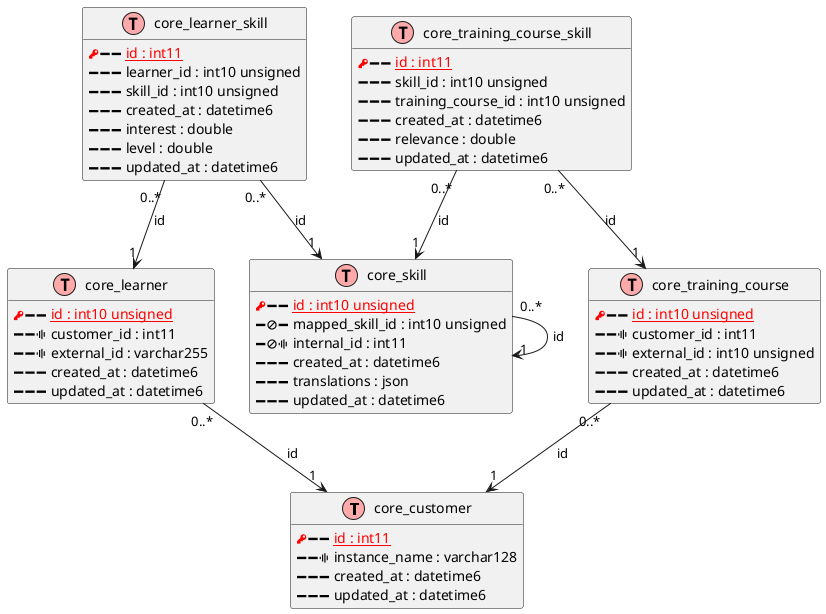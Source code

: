 @startuml
' uncomment the line below if you're using computer with a retina display
' skinparam dpi 300
!function Table($name)
  !return "class " + $name + " << (T,#FFAAAA) >>"
!endfunction
' we use bold for primary key
' green color for unique
' and underscore for not_null
!function column($name, $type, $null="", $pk="", $fk="", $unique="")
  !$label = ""

  ' Display key
  !if ($pk == "PK" && $fk != "FK")
    !$label = "<color:red><&key></color>"
  !elseif ($pk == "PK" && $fk == "FK")
    !$label = "<color:blue><&key></color>"
  !elseif ($fk == "FK")
    !$label = "<color:green><&key></color>"
  !else
    !$label = "<&minus>"
  !endif

  ' Display nullable icon
  !if ($null == "NULL")
    !$label = $label + "<&ban>"
  !else
    !$label = $label + "<&minus>"
  !endif

  ' Display unique icon
  !if ($unique == "UNIQUE")
    !$label = $label + "<&audio-spectrum>"
  !else
    !$label = $label + "<&minus>"
  !endif

  ' display label in the right color (PK, FK, both, none)
  !$label = $label + " "
  !$columnSpec = $name + " : " + $type
  !if ($pk == "PK" && $fk != "FK")
    !$label = $label + "<u><color:red>" + $columnSpec + "</color></u>"
  !elseif ($pk == "PK" && $fk == "FK")
    !$label = $label + "<u><color:blue>" + $columnSpec + "</color></u>"
  !elseif ($fk == "FK")
    !$label = $label + "<u><color:green>" + $columnSpec + "</color></u>"
  !else
    !$label = $label + $columnSpec
  !endif

  !return $label
!endfunction
' other tags available:
' <i></i>
' <back:COLOR></color>, where color is a color name or html color code
' (#FFAACC)
' see: http://plantuml.com/classes.html#More
hide methods
hide stereotypes
skinparam classAttributeIconSize 0

' entities
' entities
Table(core_customer) {
  column("id", "int11", "NOT NULL", "PK", "", "")
  column("instance_name", "varchar128", "NOT NULL", "", "", "UNIQUE")
  column("created_at", "datetime6", "NOT NULL", "", "", "")
  column("updated_at", "datetime6", "NOT NULL", "", "", "")
}

Table(core_learner) {
  column("id", "int10 unsigned", "NOT NULL", "PK", "", "")
  column("customer_id", "int11", "NOT NULL", "", "", "UNIQUE")
  column("external_id", "varchar255", "NOT NULL", "", "", "UNIQUE")
  column("created_at", "datetime6", "NOT NULL", "", "", "")
  column("updated_at", "datetime6", "NOT NULL", "", "", "")
}
core_learner "0..*" --> "1" core_customer : "id"

Table(core_learner_skill) {
  column("id", "int11", "NOT NULL", "PK", "", "")
  column("learner_id", "int10 unsigned", "NOT NULL", "", "", "")
  column("skill_id", "int10 unsigned", "NOT NULL", "", "", "")
  column("created_at", "datetime6", "NOT NULL", "", "", "")
  column("interest", "double", "NOT NULL", "", "", "")
  column("level", "double", "NOT NULL", "", "", "")
  column("updated_at", "datetime6", "NOT NULL", "", "", "")
}
core_learner_skill "0..*" --> "1" core_learner : "id"
core_learner_skill "0..*" --> "1" core_skill : "id"

Table(core_skill) {
  column("id", "int10 unsigned", "NOT NULL", "PK", "", "")
  column("mapped_skill_id", "int10 unsigned", "NULL", "", "", "")
  column("internal_id", "int11", "NULL", "", "", "UNIQUE")
  column("created_at", "datetime6", "NOT NULL", "", "", "")
  column("translations", "json", "NOT NULL", "", "", "")
  column("updated_at", "datetime6", "NOT NULL", "", "", "")
}
core_skill "0..*" --> "1" core_skill : "id"

Table(core_training_course) {
  column("id", "int10 unsigned", "NOT NULL", "PK", "", "")
  column("customer_id", "int11", "NOT NULL", "", "", "UNIQUE")
  column("external_id", "int10 unsigned", "NOT NULL", "", "", "UNIQUE")
  column("created_at", "datetime6", "NOT NULL", "", "", "")
  column("updated_at", "datetime6", "NOT NULL", "", "", "")
}
core_training_course "0..*" --> "1" core_customer : "id"

Table(core_training_course_skill) {
  column("id", "int11", "NOT NULL", "PK", "", "")
  column("skill_id", "int10 unsigned", "NOT NULL", "", "", "")
  column("training_course_id", "int10 unsigned", "NOT NULL", "", "", "")
  column("created_at", "datetime6", "NOT NULL", "", "", "")
  column("relevance", "double", "NOT NULL", "", "", "")
  column("updated_at", "datetime6", "NOT NULL", "", "", "")
}
core_training_course_skill "0..*" --> "1" core_skill : "id"
core_training_course_skill "0..*" --> "1" core_training_course : "id"

@enduml
